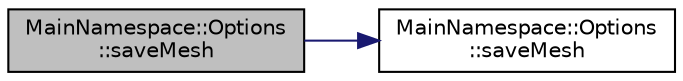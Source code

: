 digraph "MainNamespace::Options::saveMesh"
{
 // INTERACTIVE_SVG=YES
 // LATEX_PDF_SIZE
  edge [fontname="Helvetica",fontsize="10",labelfontname="Helvetica",labelfontsize="10"];
  node [fontname="Helvetica",fontsize="10",shape=record];
  rankdir="LR";
  Node1 [label="MainNamespace::Options\l::saveMesh",height=0.2,width=0.4,color="black", fillcolor="grey75", style="filled", fontcolor="black",tooltip=" "];
  Node1 -> Node2 [color="midnightblue",fontsize="10",style="solid",fontname="Helvetica"];
  Node2 [label="MainNamespace::Options\l::saveMesh",height=0.2,width=0.4,color="black", fillcolor="white", style="filled",URL="$struct_main_namespace_1_1_options.html#a8f28e76d517d07cf8c62362c0a7dc50a",tooltip=" "];
}

